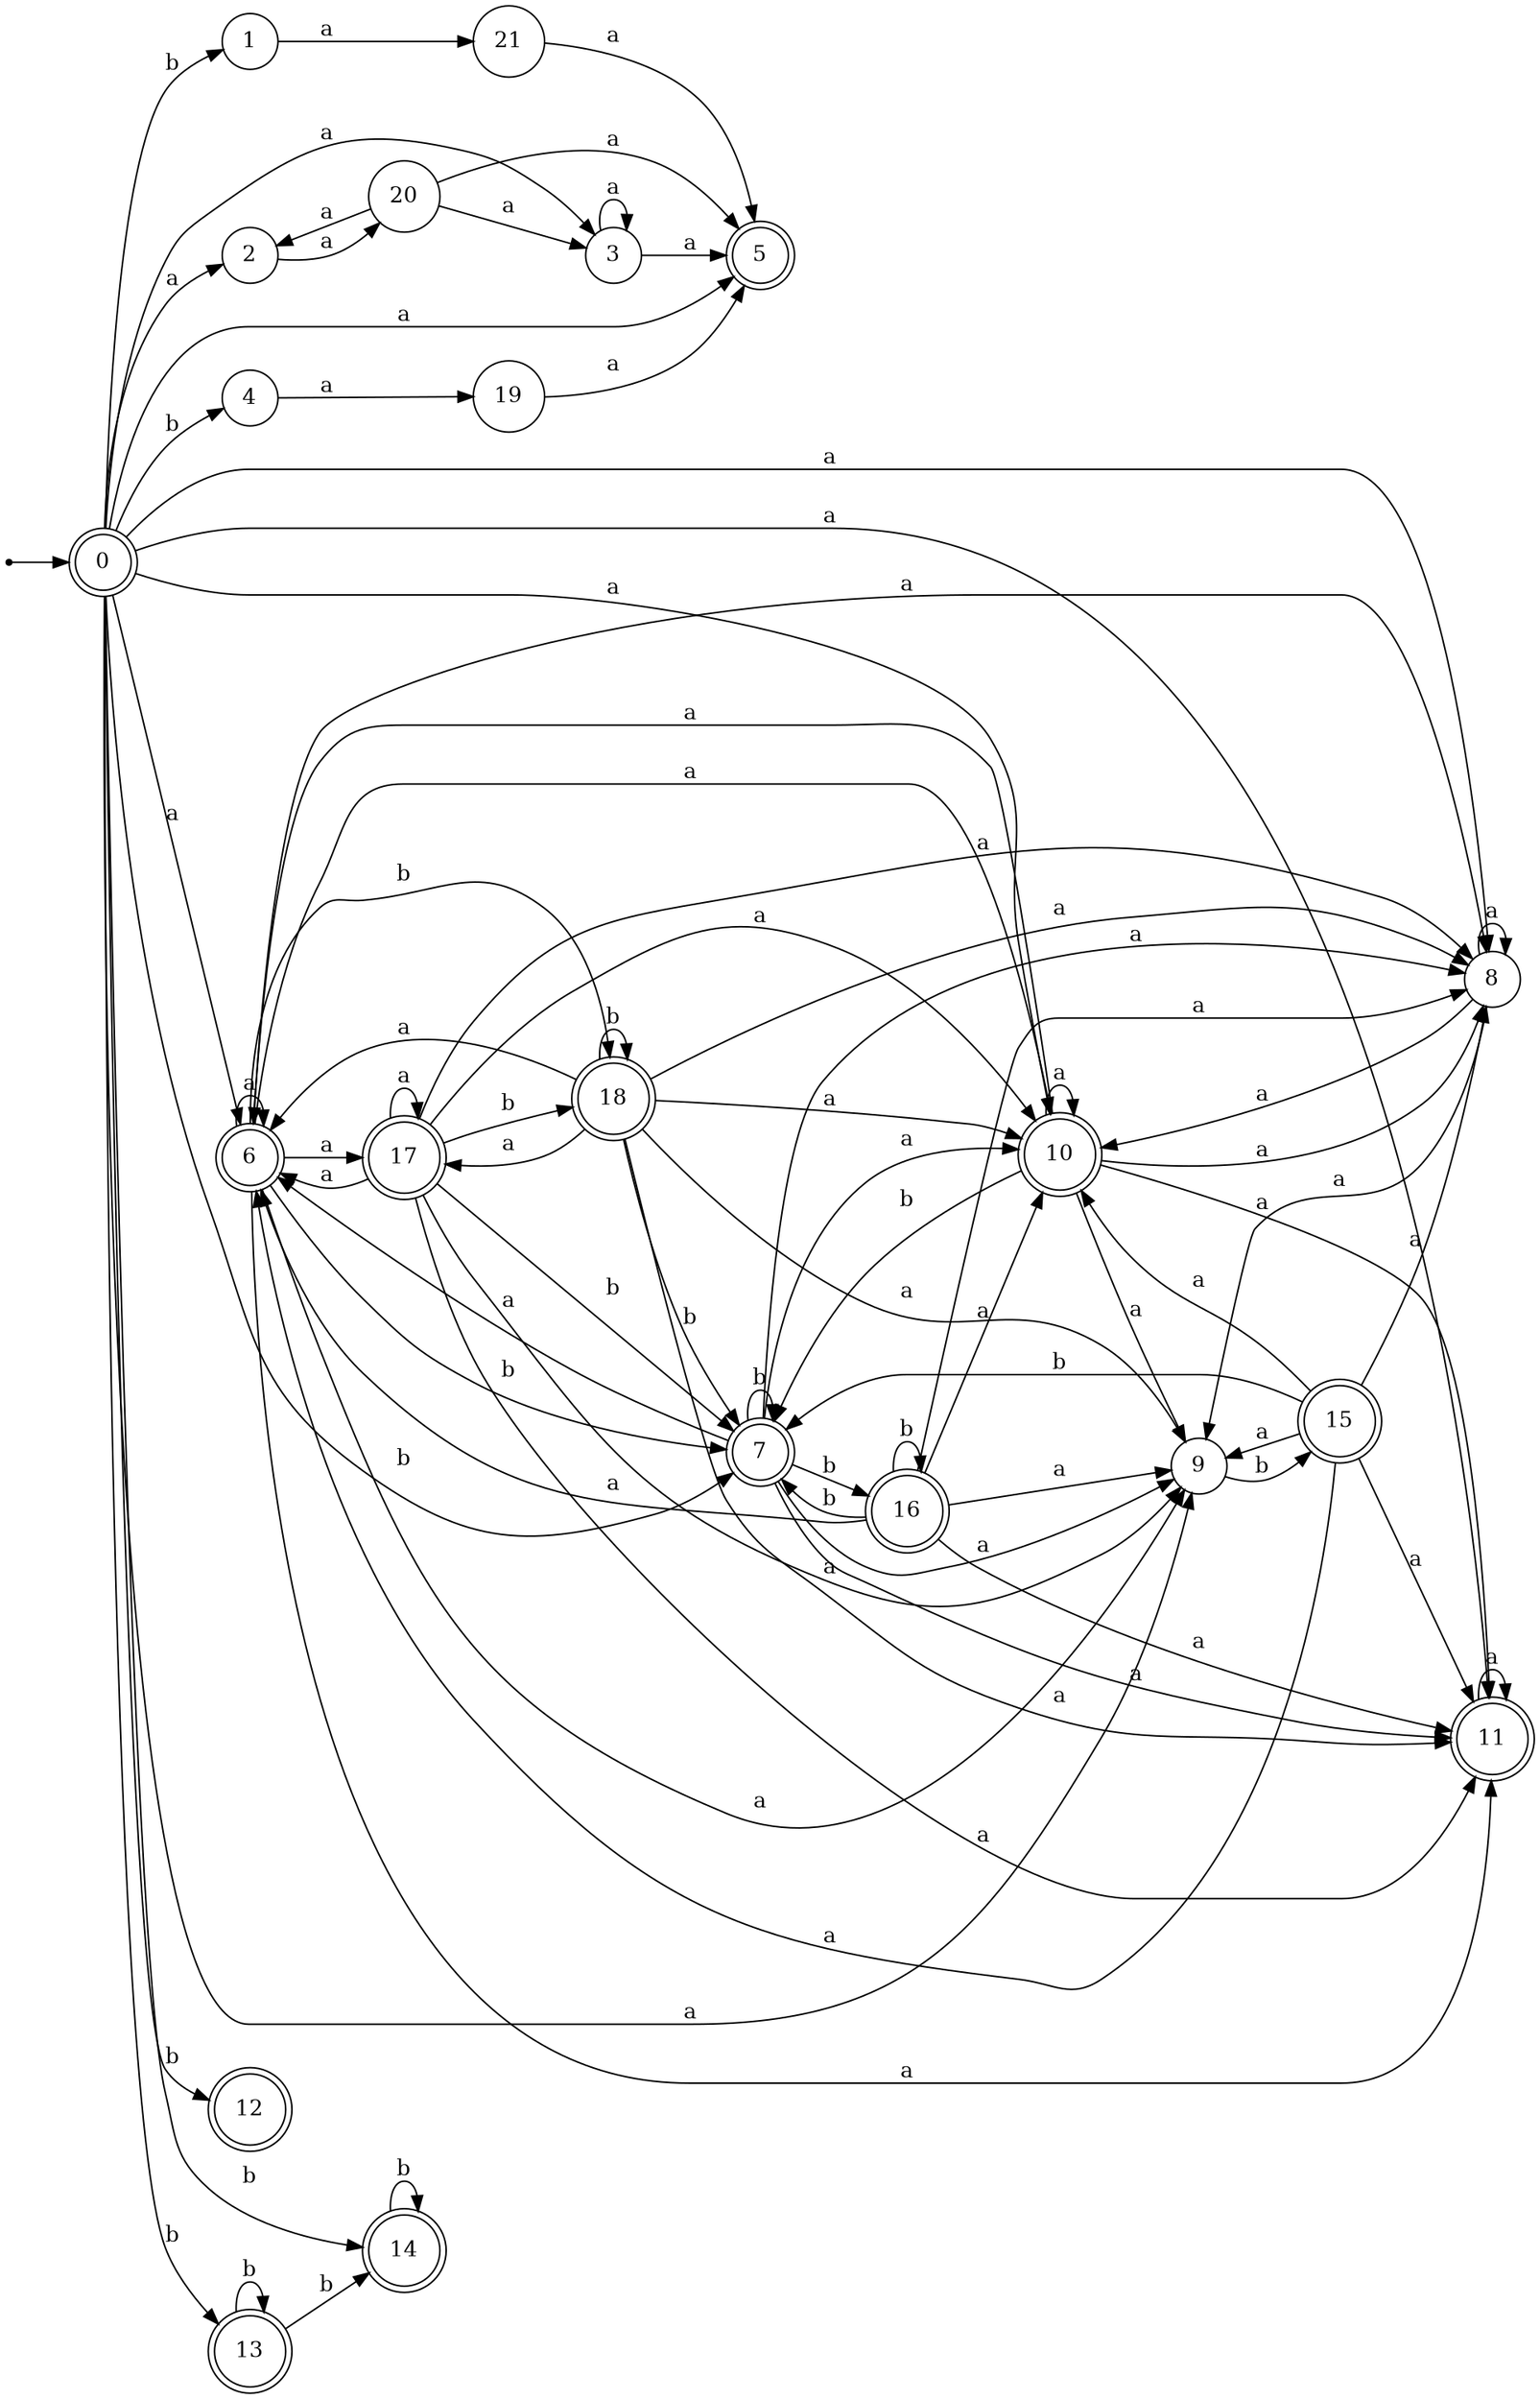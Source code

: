 digraph finite_state_machine {
rankdir=LR;
size="20,20";
node [shape = point]; "dummy0"
node [shape = doublecircle]; "0";"dummy0" -> "0";
node [shape = circle]; "1";
node [shape = circle]; "2";
node [shape = circle]; "3";
node [shape = circle]; "4";
node [shape = doublecircle]; "5";node [shape = doublecircle]; "6";node [shape = doublecircle]; "7";node [shape = circle]; "8";
node [shape = circle]; "9";
node [shape = doublecircle]; "10";node [shape = doublecircle]; "11";node [shape = doublecircle]; "12";node [shape = doublecircle]; "13";node [shape = doublecircle]; "14";node [shape = doublecircle]; "15";node [shape = doublecircle]; "16";node [shape = doublecircle]; "17";node [shape = doublecircle]; "18";node [shape = circle]; "19";
node [shape = circle]; "20";
node [shape = circle]; "21";
"0" -> "1" [label = "b"];
 "0" -> "4" [label = "b"];
 "0" -> "7" [label = "b"];
 "0" -> "12" [label = "b"];
 "0" -> "13" [label = "b"];
 "0" -> "14" [label = "b"];
 "0" -> "2" [label = "a"];
 "0" -> "3" [label = "a"];
 "0" -> "5" [label = "a"];
 "0" -> "6" [label = "a"];
 "0" -> "8" [label = "a"];
 "0" -> "9" [label = "a"];
 "0" -> "10" [label = "a"];
 "0" -> "11" [label = "a"];
 "14" -> "14" [label = "b"];
 "13" -> "13" [label = "b"];
 "13" -> "14" [label = "b"];
 "11" -> "11" [label = "a"];
 "10" -> "6" [label = "a"];
 "10" -> "8" [label = "a"];
 "10" -> "9" [label = "a"];
 "10" -> "10" [label = "a"];
 "10" -> "11" [label = "a"];
 "10" -> "7" [label = "b"];
 "9" -> "15" [label = "b"];
 "15" -> "6" [label = "a"];
 "15" -> "8" [label = "a"];
 "15" -> "9" [label = "a"];
 "15" -> "10" [label = "a"];
 "15" -> "11" [label = "a"];
 "15" -> "7" [label = "b"];
 "8" -> "8" [label = "a"];
 "8" -> "9" [label = "a"];
 "8" -> "10" [label = "a"];
 "7" -> "16" [label = "b"];
 "7" -> "7" [label = "b"];
 "7" -> "6" [label = "a"];
 "7" -> "8" [label = "a"];
 "7" -> "9" [label = "a"];
 "7" -> "10" [label = "a"];
 "7" -> "11" [label = "a"];
 "16" -> "16" [label = "b"];
 "16" -> "7" [label = "b"];
 "16" -> "6" [label = "a"];
 "16" -> "8" [label = "a"];
 "16" -> "9" [label = "a"];
 "16" -> "10" [label = "a"];
 "16" -> "11" [label = "a"];
 "6" -> "17" [label = "a"];
 "6" -> "6" [label = "a"];
 "6" -> "8" [label = "a"];
 "6" -> "9" [label = "a"];
 "6" -> "10" [label = "a"];
 "6" -> "11" [label = "a"];
 "6" -> "18" [label = "b"];
 "6" -> "7" [label = "b"];
 "18" -> "18" [label = "b"];
 "18" -> "7" [label = "b"];
 "18" -> "17" [label = "a"];
 "18" -> "6" [label = "a"];
 "18" -> "8" [label = "a"];
 "18" -> "9" [label = "a"];
 "18" -> "10" [label = "a"];
 "18" -> "11" [label = "a"];
 "17" -> "17" [label = "a"];
 "17" -> "6" [label = "a"];
 "17" -> "8" [label = "a"];
 "17" -> "9" [label = "a"];
 "17" -> "10" [label = "a"];
 "17" -> "11" [label = "a"];
 "17" -> "18" [label = "b"];
 "17" -> "7" [label = "b"];
 "4" -> "19" [label = "a"];
 "19" -> "5" [label = "a"];
 "3" -> "3" [label = "a"];
 "3" -> "5" [label = "a"];
 "2" -> "20" [label = "a"];
 "20" -> "2" [label = "a"];
 "20" -> "3" [label = "a"];
 "20" -> "5" [label = "a"];
 "1" -> "21" [label = "a"];
 "21" -> "5" [label = "a"];
 }
